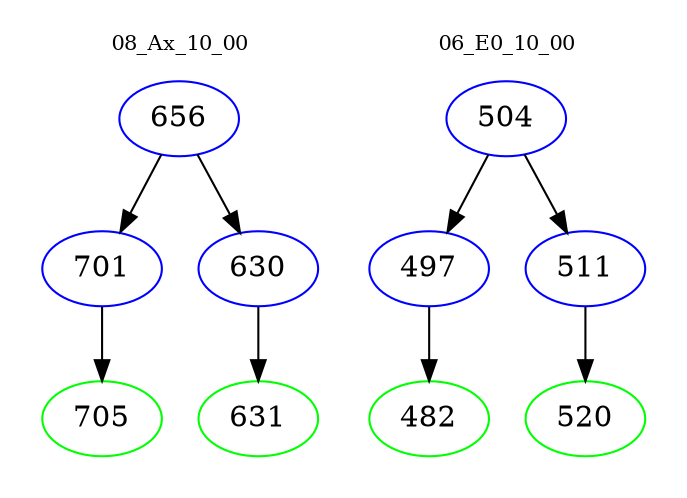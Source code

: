digraph{
subgraph cluster_0 {
color = white
label = "08_Ax_10_00";
fontsize=10;
T0_656 [label="656", color="blue"]
T0_656 -> T0_701 [color="black"]
T0_701 [label="701", color="blue"]
T0_701 -> T0_705 [color="black"]
T0_705 [label="705", color="green"]
T0_656 -> T0_630 [color="black"]
T0_630 [label="630", color="blue"]
T0_630 -> T0_631 [color="black"]
T0_631 [label="631", color="green"]
}
subgraph cluster_1 {
color = white
label = "06_E0_10_00";
fontsize=10;
T1_504 [label="504", color="blue"]
T1_504 -> T1_497 [color="black"]
T1_497 [label="497", color="blue"]
T1_497 -> T1_482 [color="black"]
T1_482 [label="482", color="green"]
T1_504 -> T1_511 [color="black"]
T1_511 [label="511", color="blue"]
T1_511 -> T1_520 [color="black"]
T1_520 [label="520", color="green"]
}
}
